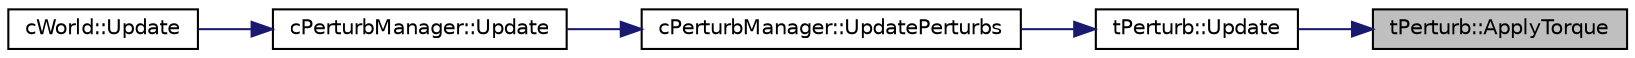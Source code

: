 digraph "tPerturb::ApplyTorque"
{
 // LATEX_PDF_SIZE
  edge [fontname="Helvetica",fontsize="10",labelfontname="Helvetica",labelfontsize="10"];
  node [fontname="Helvetica",fontsize="10",shape=record];
  rankdir="RL";
  Node1 [label="tPerturb::ApplyTorque",height=0.2,width=0.4,color="black", fillcolor="grey75", style="filled", fontcolor="black",tooltip=" "];
  Node1 -> Node2 [dir="back",color="midnightblue",fontsize="10",style="solid",fontname="Helvetica"];
  Node2 [label="tPerturb::Update",height=0.2,width=0.4,color="black", fillcolor="white", style="filled",URL="$structt_perturb.html#aa8071e366e6c12973baf035e97c73443",tooltip=" "];
  Node2 -> Node3 [dir="back",color="midnightblue",fontsize="10",style="solid",fontname="Helvetica"];
  Node3 [label="cPerturbManager::UpdatePerturbs",height=0.2,width=0.4,color="black", fillcolor="white", style="filled",URL="$classc_perturb_manager.html#abf6aeea2e0858cf80cf05c87f7d28baa",tooltip=" "];
  Node3 -> Node4 [dir="back",color="midnightblue",fontsize="10",style="solid",fontname="Helvetica"];
  Node4 [label="cPerturbManager::Update",height=0.2,width=0.4,color="black", fillcolor="white", style="filled",URL="$classc_perturb_manager.html#a8f729afcb450439b34c82a66b7534834",tooltip=" "];
  Node4 -> Node5 [dir="back",color="midnightblue",fontsize="10",style="solid",fontname="Helvetica"];
  Node5 [label="cWorld::Update",height=0.2,width=0.4,color="black", fillcolor="white", style="filled",URL="$classc_world.html#a789620db800a82950b828adb911d9e25",tooltip=" "];
}

